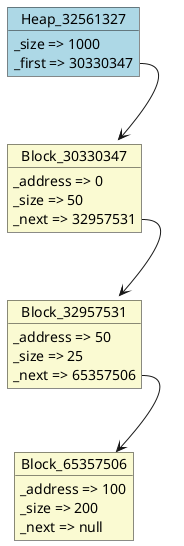 @startuml object
object Heap_32561327#LightBlue {
  _size => 1000
  _first => 30330347
}
object Block_30330347#LightGoldenRodYellow {
  _address => 0
  _size => 50
  _next => 32957531
}
object Block_32957531#LightGoldenRodYellow {
  _address => 50
  _size => 25
  _next => 65357506
}
object Block_65357506#LightGoldenRodYellow {
  _address => 100
  _size => 200
  _next => null
}
Block_32957531::_next --> Block_65357506
Block_30330347::_next --> Block_32957531
Heap_32561327::_first --> Block_30330347
@enduml

